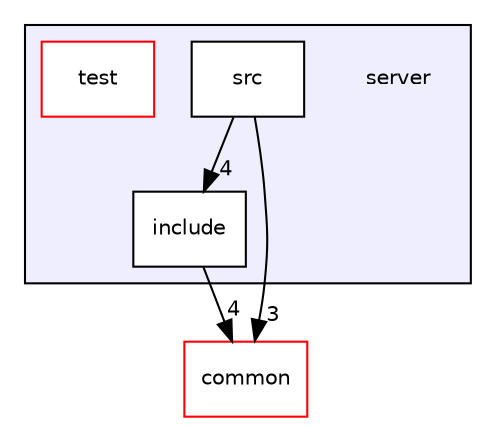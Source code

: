 digraph "/home/denis/CLionProjects/mySSH/server" {
  compound=true
  node [ fontsize="10", fontname="Helvetica"];
  edge [ labelfontsize="10", labelfontname="Helvetica"];
  subgraph clusterdir_41e1742e44e2de38b3bc91f993fed282 {
    graph [ bgcolor="#eeeeff", pencolor="black", label="" URL="dir_41e1742e44e2de38b3bc91f993fed282.html"];
    dir_41e1742e44e2de38b3bc91f993fed282 [shape=plaintext label="server"];
    dir_2b32f7736d6a65027d17676f6279053c [shape=box label="include" color="black" fillcolor="white" style="filled" URL="dir_2b32f7736d6a65027d17676f6279053c.html"];
    dir_a063914ab482288b7b0e1b2fca86158c [shape=box label="src" color="black" fillcolor="white" style="filled" URL="dir_a063914ab482288b7b0e1b2fca86158c.html"];
    dir_0f57b3074a04833ffc267588e58f6c36 [shape=box label="test" color="red" fillcolor="white" style="filled" URL="dir_0f57b3074a04833ffc267588e58f6c36.html"];
  }
  dir_bdd9a5d540de89e9fe90efdfc6973a4f [shape=box label="common" fillcolor="white" style="filled" color="red" URL="dir_bdd9a5d540de89e9fe90efdfc6973a4f.html"];
  dir_a063914ab482288b7b0e1b2fca86158c->dir_2b32f7736d6a65027d17676f6279053c [headlabel="4", labeldistance=1.5 headhref="dir_000008_000007.html"];
  dir_a063914ab482288b7b0e1b2fca86158c->dir_bdd9a5d540de89e9fe90efdfc6973a4f [headlabel="3", labeldistance=1.5 headhref="dir_000008_000003.html"];
  dir_2b32f7736d6a65027d17676f6279053c->dir_bdd9a5d540de89e9fe90efdfc6973a4f [headlabel="4", labeldistance=1.5 headhref="dir_000007_000003.html"];
}

